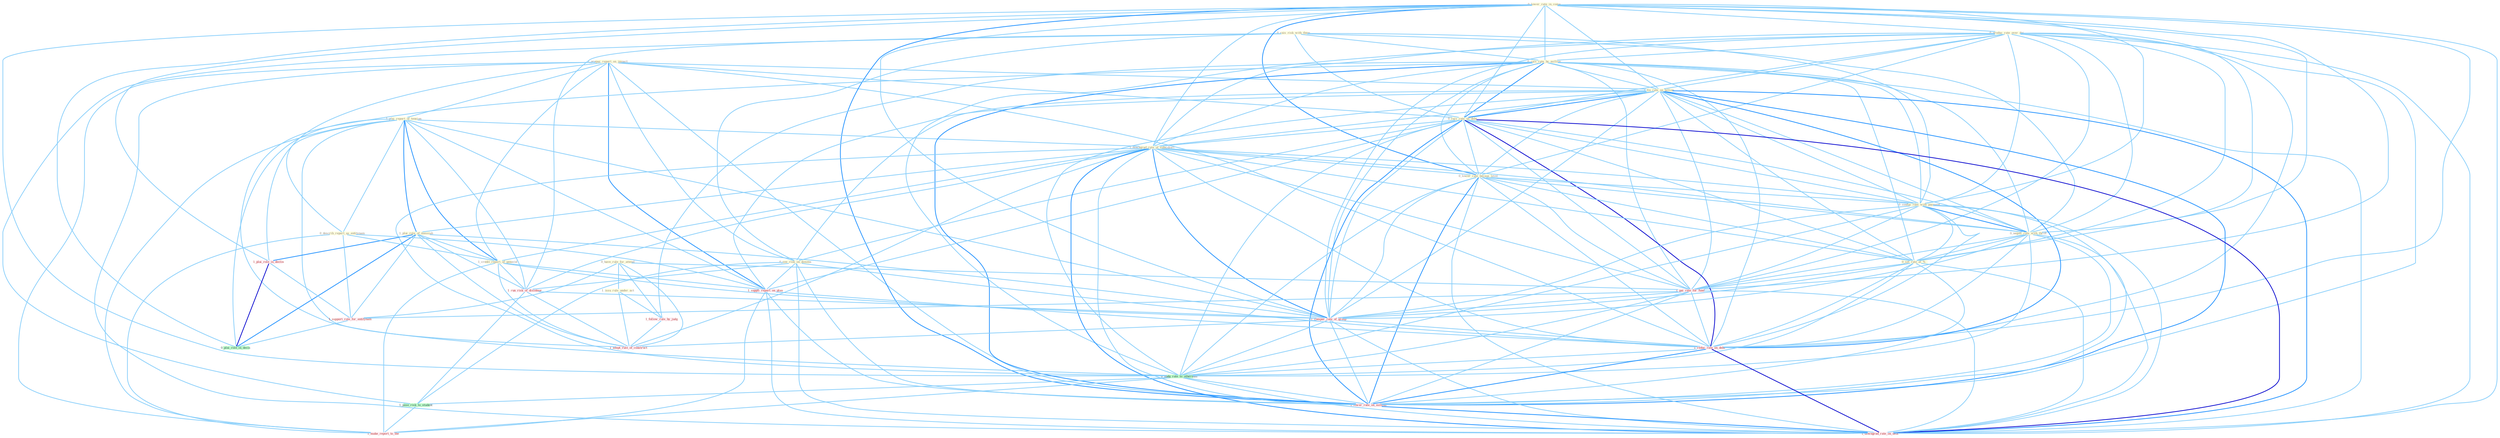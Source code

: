 Graph G{ 
    node
    [shape=polygon,style=filled,width=.5,height=.06,color="#BDFCC9",fixedsize=true,fontsize=4,
    fontcolor="#2f4f4f"];
    {node
    [color="#ffffe0", fontcolor="#8b7d6b"] "1_prepar_report_on_impact " "0_rais_risk_with_them " "0_lower_rate_in_come " "0_produc_rate_over_dai " "1_plai_report_of_tension " "0_rais_rate_by_million " "1_fix_rate_on_billion " "0_rais_rate_on_debt " "1_downgrad_rate_of_subsidiari " "1_plai_role_of_messiah " "0_lower_rate_becaus_level " "0_have_rule_for_attend " "0_describ_report_as_entitynam " "1_credit_report_of_genocid " "0_confus_rate_with_payment " "0_see_risk_on_dimens " "0_negoti_rate_with_thrift " "1_issu_rule_under_act " "0_set_rate_at_% "}
{node [color="#fff0f5", fontcolor="#b22222"] "1_run_risk_of_disintegr " "1_plai_role_in_declin " "1_suppli_report_on_plan " "1_pai_rate_for_fund " "1_follow_rule_by_judg " "1_compar_rate_of_group " "1_reduc_rate_on_debt " "1_support_role_for_entitynam " "1_adopt_rule_of_construct " "1_lower_rate_on_million " "1_downgrad_rate_on_debt " "1_make_report_to_the "}
edge [color="#B0E2FF"];

	"1_prepar_report_on_impact " -- "1_plai_report_of_tension " [w="1", color="#87cefa" ];
	"1_prepar_report_on_impact " -- "1_fix_rate_on_billion " [w="1", color="#87cefa" ];
	"1_prepar_report_on_impact " -- "0_rais_rate_on_debt " [w="1", color="#87cefa" ];
	"1_prepar_report_on_impact " -- "0_describ_report_as_entitynam " [w="1", color="#87cefa" ];
	"1_prepar_report_on_impact " -- "1_credit_report_of_genocid " [w="1", color="#87cefa" ];
	"1_prepar_report_on_impact " -- "0_see_risk_on_dimens " [w="1", color="#87cefa" ];
	"1_prepar_report_on_impact " -- "1_suppli_report_on_plan " [w="2", color="#1e90ff" , len=0.8];
	"1_prepar_report_on_impact " -- "1_reduc_rate_on_debt " [w="1", color="#87cefa" ];
	"1_prepar_report_on_impact " -- "1_lower_rate_on_million " [w="1", color="#87cefa" ];
	"1_prepar_report_on_impact " -- "1_downgrad_rate_on_debt " [w="1", color="#87cefa" ];
	"1_prepar_report_on_impact " -- "1_make_report_to_the " [w="1", color="#87cefa" ];
	"0_rais_risk_with_them " -- "0_rais_rate_by_million " [w="1", color="#87cefa" ];
	"0_rais_risk_with_them " -- "0_rais_rate_on_debt " [w="1", color="#87cefa" ];
	"0_rais_risk_with_them " -- "0_confus_rate_with_payment " [w="1", color="#87cefa" ];
	"0_rais_risk_with_them " -- "0_see_risk_on_dimens " [w="1", color="#87cefa" ];
	"0_rais_risk_with_them " -- "0_negoti_rate_with_thrift " [w="1", color="#87cefa" ];
	"0_rais_risk_with_them " -- "1_run_risk_of_disintegr " [w="1", color="#87cefa" ];
	"0_rais_risk_with_them " -- "1_pose_risk_to_student " [w="1", color="#87cefa" ];
	"0_lower_rate_in_come " -- "0_produc_rate_over_dai " [w="1", color="#87cefa" ];
	"0_lower_rate_in_come " -- "0_rais_rate_by_million " [w="1", color="#87cefa" ];
	"0_lower_rate_in_come " -- "1_fix_rate_on_billion " [w="1", color="#87cefa" ];
	"0_lower_rate_in_come " -- "0_rais_rate_on_debt " [w="1", color="#87cefa" ];
	"0_lower_rate_in_come " -- "1_downgrad_rate_of_subsidiari " [w="1", color="#87cefa" ];
	"0_lower_rate_in_come " -- "0_lower_rate_becaus_level " [w="2", color="#1e90ff" , len=0.8];
	"0_lower_rate_in_come " -- "0_confus_rate_with_payment " [w="1", color="#87cefa" ];
	"0_lower_rate_in_come " -- "0_negoti_rate_with_thrift " [w="1", color="#87cefa" ];
	"0_lower_rate_in_come " -- "0_set_rate_at_% " [w="1", color="#87cefa" ];
	"0_lower_rate_in_come " -- "1_plai_role_in_declin " [w="1", color="#87cefa" ];
	"0_lower_rate_in_come " -- "1_pai_rate_for_fund " [w="1", color="#87cefa" ];
	"0_lower_rate_in_come " -- "1_compar_rate_of_group " [w="1", color="#87cefa" ];
	"0_lower_rate_in_come " -- "1_reduc_rate_on_debt " [w="1", color="#87cefa" ];
	"0_lower_rate_in_come " -- "0_nudg_rate_to_othernum " [w="1", color="#87cefa" ];
	"0_lower_rate_in_come " -- "0_plai_role_in_decis " [w="1", color="#87cefa" ];
	"0_lower_rate_in_come " -- "1_lower_rate_on_million " [w="2", color="#1e90ff" , len=0.8];
	"0_lower_rate_in_come " -- "1_downgrad_rate_on_debt " [w="1", color="#87cefa" ];
	"0_produc_rate_over_dai " -- "0_rais_rate_by_million " [w="1", color="#87cefa" ];
	"0_produc_rate_over_dai " -- "1_fix_rate_on_billion " [w="1", color="#87cefa" ];
	"0_produc_rate_over_dai " -- "0_rais_rate_on_debt " [w="1", color="#87cefa" ];
	"0_produc_rate_over_dai " -- "1_downgrad_rate_of_subsidiari " [w="1", color="#87cefa" ];
	"0_produc_rate_over_dai " -- "0_lower_rate_becaus_level " [w="1", color="#87cefa" ];
	"0_produc_rate_over_dai " -- "0_confus_rate_with_payment " [w="1", color="#87cefa" ];
	"0_produc_rate_over_dai " -- "0_negoti_rate_with_thrift " [w="1", color="#87cefa" ];
	"0_produc_rate_over_dai " -- "0_set_rate_at_% " [w="1", color="#87cefa" ];
	"0_produc_rate_over_dai " -- "1_pai_rate_for_fund " [w="1", color="#87cefa" ];
	"0_produc_rate_over_dai " -- "1_compar_rate_of_group " [w="1", color="#87cefa" ];
	"0_produc_rate_over_dai " -- "1_reduc_rate_on_debt " [w="1", color="#87cefa" ];
	"0_produc_rate_over_dai " -- "0_nudg_rate_to_othernum " [w="1", color="#87cefa" ];
	"0_produc_rate_over_dai " -- "1_lower_rate_on_million " [w="1", color="#87cefa" ];
	"0_produc_rate_over_dai " -- "1_downgrad_rate_on_debt " [w="1", color="#87cefa" ];
	"1_plai_report_of_tension " -- "1_downgrad_rate_of_subsidiari " [w="1", color="#87cefa" ];
	"1_plai_report_of_tension " -- "1_plai_role_of_messiah " [w="2", color="#1e90ff" , len=0.8];
	"1_plai_report_of_tension " -- "0_describ_report_as_entitynam " [w="1", color="#87cefa" ];
	"1_plai_report_of_tension " -- "1_credit_report_of_genocid " [w="2", color="#1e90ff" , len=0.8];
	"1_plai_report_of_tension " -- "1_run_risk_of_disintegr " [w="1", color="#87cefa" ];
	"1_plai_report_of_tension " -- "1_plai_role_in_declin " [w="1", color="#87cefa" ];
	"1_plai_report_of_tension " -- "1_suppli_report_on_plan " [w="1", color="#87cefa" ];
	"1_plai_report_of_tension " -- "1_compar_rate_of_group " [w="1", color="#87cefa" ];
	"1_plai_report_of_tension " -- "0_plai_role_in_decis " [w="1", color="#87cefa" ];
	"1_plai_report_of_tension " -- "1_adopt_rule_of_construct " [w="1", color="#87cefa" ];
	"1_plai_report_of_tension " -- "1_make_report_to_the " [w="1", color="#87cefa" ];
	"0_rais_rate_by_million " -- "1_fix_rate_on_billion " [w="1", color="#87cefa" ];
	"0_rais_rate_by_million " -- "0_rais_rate_on_debt " [w="2", color="#1e90ff" , len=0.8];
	"0_rais_rate_by_million " -- "1_downgrad_rate_of_subsidiari " [w="1", color="#87cefa" ];
	"0_rais_rate_by_million " -- "0_lower_rate_becaus_level " [w="1", color="#87cefa" ];
	"0_rais_rate_by_million " -- "0_confus_rate_with_payment " [w="1", color="#87cefa" ];
	"0_rais_rate_by_million " -- "0_negoti_rate_with_thrift " [w="1", color="#87cefa" ];
	"0_rais_rate_by_million " -- "0_set_rate_at_% " [w="1", color="#87cefa" ];
	"0_rais_rate_by_million " -- "1_pai_rate_for_fund " [w="1", color="#87cefa" ];
	"0_rais_rate_by_million " -- "1_follow_rule_by_judg " [w="1", color="#87cefa" ];
	"0_rais_rate_by_million " -- "1_compar_rate_of_group " [w="1", color="#87cefa" ];
	"0_rais_rate_by_million " -- "1_reduc_rate_on_debt " [w="1", color="#87cefa" ];
	"0_rais_rate_by_million " -- "0_nudg_rate_to_othernum " [w="1", color="#87cefa" ];
	"0_rais_rate_by_million " -- "1_lower_rate_on_million " [w="2", color="#1e90ff" , len=0.8];
	"0_rais_rate_by_million " -- "1_downgrad_rate_on_debt " [w="1", color="#87cefa" ];
	"1_fix_rate_on_billion " -- "0_rais_rate_on_debt " [w="2", color="#1e90ff" , len=0.8];
	"1_fix_rate_on_billion " -- "1_downgrad_rate_of_subsidiari " [w="1", color="#87cefa" ];
	"1_fix_rate_on_billion " -- "0_lower_rate_becaus_level " [w="1", color="#87cefa" ];
	"1_fix_rate_on_billion " -- "0_confus_rate_with_payment " [w="1", color="#87cefa" ];
	"1_fix_rate_on_billion " -- "0_see_risk_on_dimens " [w="1", color="#87cefa" ];
	"1_fix_rate_on_billion " -- "0_negoti_rate_with_thrift " [w="1", color="#87cefa" ];
	"1_fix_rate_on_billion " -- "0_set_rate_at_% " [w="1", color="#87cefa" ];
	"1_fix_rate_on_billion " -- "1_suppli_report_on_plan " [w="1", color="#87cefa" ];
	"1_fix_rate_on_billion " -- "1_pai_rate_for_fund " [w="1", color="#87cefa" ];
	"1_fix_rate_on_billion " -- "1_compar_rate_of_group " [w="1", color="#87cefa" ];
	"1_fix_rate_on_billion " -- "1_reduc_rate_on_debt " [w="2", color="#1e90ff" , len=0.8];
	"1_fix_rate_on_billion " -- "0_nudg_rate_to_othernum " [w="1", color="#87cefa" ];
	"1_fix_rate_on_billion " -- "1_lower_rate_on_million " [w="2", color="#1e90ff" , len=0.8];
	"1_fix_rate_on_billion " -- "1_downgrad_rate_on_debt " [w="2", color="#1e90ff" , len=0.8];
	"0_rais_rate_on_debt " -- "1_downgrad_rate_of_subsidiari " [w="1", color="#87cefa" ];
	"0_rais_rate_on_debt " -- "0_lower_rate_becaus_level " [w="1", color="#87cefa" ];
	"0_rais_rate_on_debt " -- "0_confus_rate_with_payment " [w="1", color="#87cefa" ];
	"0_rais_rate_on_debt " -- "0_see_risk_on_dimens " [w="1", color="#87cefa" ];
	"0_rais_rate_on_debt " -- "0_negoti_rate_with_thrift " [w="1", color="#87cefa" ];
	"0_rais_rate_on_debt " -- "0_set_rate_at_% " [w="1", color="#87cefa" ];
	"0_rais_rate_on_debt " -- "1_suppli_report_on_plan " [w="1", color="#87cefa" ];
	"0_rais_rate_on_debt " -- "1_pai_rate_for_fund " [w="1", color="#87cefa" ];
	"0_rais_rate_on_debt " -- "1_compar_rate_of_group " [w="1", color="#87cefa" ];
	"0_rais_rate_on_debt " -- "1_reduc_rate_on_debt " [w="3", color="#0000cd" , len=0.6];
	"0_rais_rate_on_debt " -- "0_nudg_rate_to_othernum " [w="1", color="#87cefa" ];
	"0_rais_rate_on_debt " -- "1_lower_rate_on_million " [w="2", color="#1e90ff" , len=0.8];
	"0_rais_rate_on_debt " -- "1_downgrad_rate_on_debt " [w="3", color="#0000cd" , len=0.6];
	"1_downgrad_rate_of_subsidiari " -- "1_plai_role_of_messiah " [w="1", color="#87cefa" ];
	"1_downgrad_rate_of_subsidiari " -- "0_lower_rate_becaus_level " [w="1", color="#87cefa" ];
	"1_downgrad_rate_of_subsidiari " -- "1_credit_report_of_genocid " [w="1", color="#87cefa" ];
	"1_downgrad_rate_of_subsidiari " -- "0_confus_rate_with_payment " [w="1", color="#87cefa" ];
	"1_downgrad_rate_of_subsidiari " -- "0_negoti_rate_with_thrift " [w="1", color="#87cefa" ];
	"1_downgrad_rate_of_subsidiari " -- "0_set_rate_at_% " [w="1", color="#87cefa" ];
	"1_downgrad_rate_of_subsidiari " -- "1_run_risk_of_disintegr " [w="1", color="#87cefa" ];
	"1_downgrad_rate_of_subsidiari " -- "1_pai_rate_for_fund " [w="1", color="#87cefa" ];
	"1_downgrad_rate_of_subsidiari " -- "1_compar_rate_of_group " [w="2", color="#1e90ff" , len=0.8];
	"1_downgrad_rate_of_subsidiari " -- "1_reduc_rate_on_debt " [w="1", color="#87cefa" ];
	"1_downgrad_rate_of_subsidiari " -- "0_nudg_rate_to_othernum " [w="1", color="#87cefa" ];
	"1_downgrad_rate_of_subsidiari " -- "1_adopt_rule_of_construct " [w="1", color="#87cefa" ];
	"1_downgrad_rate_of_subsidiari " -- "1_lower_rate_on_million " [w="1", color="#87cefa" ];
	"1_downgrad_rate_of_subsidiari " -- "1_downgrad_rate_on_debt " [w="2", color="#1e90ff" , len=0.8];
	"1_plai_role_of_messiah " -- "1_credit_report_of_genocid " [w="1", color="#87cefa" ];
	"1_plai_role_of_messiah " -- "1_run_risk_of_disintegr " [w="1", color="#87cefa" ];
	"1_plai_role_of_messiah " -- "1_plai_role_in_declin " [w="2", color="#1e90ff" , len=0.8];
	"1_plai_role_of_messiah " -- "1_compar_rate_of_group " [w="1", color="#87cefa" ];
	"1_plai_role_of_messiah " -- "1_support_role_for_entitynam " [w="1", color="#87cefa" ];
	"1_plai_role_of_messiah " -- "0_plai_role_in_decis " [w="2", color="#1e90ff" , len=0.8];
	"1_plai_role_of_messiah " -- "1_adopt_rule_of_construct " [w="1", color="#87cefa" ];
	"0_lower_rate_becaus_level " -- "0_confus_rate_with_payment " [w="1", color="#87cefa" ];
	"0_lower_rate_becaus_level " -- "0_negoti_rate_with_thrift " [w="1", color="#87cefa" ];
	"0_lower_rate_becaus_level " -- "0_set_rate_at_% " [w="1", color="#87cefa" ];
	"0_lower_rate_becaus_level " -- "1_pai_rate_for_fund " [w="1", color="#87cefa" ];
	"0_lower_rate_becaus_level " -- "1_compar_rate_of_group " [w="1", color="#87cefa" ];
	"0_lower_rate_becaus_level " -- "1_reduc_rate_on_debt " [w="1", color="#87cefa" ];
	"0_lower_rate_becaus_level " -- "0_nudg_rate_to_othernum " [w="1", color="#87cefa" ];
	"0_lower_rate_becaus_level " -- "1_lower_rate_on_million " [w="2", color="#1e90ff" , len=0.8];
	"0_lower_rate_becaus_level " -- "1_downgrad_rate_on_debt " [w="1", color="#87cefa" ];
	"0_have_rule_for_attend " -- "1_issu_rule_under_act " [w="1", color="#87cefa" ];
	"0_have_rule_for_attend " -- "1_pai_rate_for_fund " [w="1", color="#87cefa" ];
	"0_have_rule_for_attend " -- "1_follow_rule_by_judg " [w="1", color="#87cefa" ];
	"0_have_rule_for_attend " -- "1_support_role_for_entitynam " [w="1", color="#87cefa" ];
	"0_have_rule_for_attend " -- "1_adopt_rule_of_construct " [w="1", color="#87cefa" ];
	"0_describ_report_as_entitynam " -- "1_credit_report_of_genocid " [w="1", color="#87cefa" ];
	"0_describ_report_as_entitynam " -- "1_suppli_report_on_plan " [w="1", color="#87cefa" ];
	"0_describ_report_as_entitynam " -- "1_support_role_for_entitynam " [w="1", color="#87cefa" ];
	"0_describ_report_as_entitynam " -- "1_make_report_to_the " [w="1", color="#87cefa" ];
	"1_credit_report_of_genocid " -- "1_run_risk_of_disintegr " [w="1", color="#87cefa" ];
	"1_credit_report_of_genocid " -- "1_suppli_report_on_plan " [w="1", color="#87cefa" ];
	"1_credit_report_of_genocid " -- "1_compar_rate_of_group " [w="1", color="#87cefa" ];
	"1_credit_report_of_genocid " -- "1_adopt_rule_of_construct " [w="1", color="#87cefa" ];
	"1_credit_report_of_genocid " -- "1_make_report_to_the " [w="1", color="#87cefa" ];
	"0_confus_rate_with_payment " -- "0_negoti_rate_with_thrift " [w="2", color="#1e90ff" , len=0.8];
	"0_confus_rate_with_payment " -- "0_set_rate_at_% " [w="1", color="#87cefa" ];
	"0_confus_rate_with_payment " -- "1_pai_rate_for_fund " [w="1", color="#87cefa" ];
	"0_confus_rate_with_payment " -- "1_compar_rate_of_group " [w="1", color="#87cefa" ];
	"0_confus_rate_with_payment " -- "1_reduc_rate_on_debt " [w="1", color="#87cefa" ];
	"0_confus_rate_with_payment " -- "0_nudg_rate_to_othernum " [w="1", color="#87cefa" ];
	"0_confus_rate_with_payment " -- "1_lower_rate_on_million " [w="1", color="#87cefa" ];
	"0_confus_rate_with_payment " -- "1_downgrad_rate_on_debt " [w="1", color="#87cefa" ];
	"0_see_risk_on_dimens " -- "1_run_risk_of_disintegr " [w="1", color="#87cefa" ];
	"0_see_risk_on_dimens " -- "1_suppli_report_on_plan " [w="1", color="#87cefa" ];
	"0_see_risk_on_dimens " -- "1_reduc_rate_on_debt " [w="1", color="#87cefa" ];
	"0_see_risk_on_dimens " -- "1_pose_risk_to_student " [w="1", color="#87cefa" ];
	"0_see_risk_on_dimens " -- "1_lower_rate_on_million " [w="1", color="#87cefa" ];
	"0_see_risk_on_dimens " -- "1_downgrad_rate_on_debt " [w="1", color="#87cefa" ];
	"0_negoti_rate_with_thrift " -- "0_set_rate_at_% " [w="1", color="#87cefa" ];
	"0_negoti_rate_with_thrift " -- "1_pai_rate_for_fund " [w="1", color="#87cefa" ];
	"0_negoti_rate_with_thrift " -- "1_compar_rate_of_group " [w="1", color="#87cefa" ];
	"0_negoti_rate_with_thrift " -- "1_reduc_rate_on_debt " [w="1", color="#87cefa" ];
	"0_negoti_rate_with_thrift " -- "0_nudg_rate_to_othernum " [w="1", color="#87cefa" ];
	"0_negoti_rate_with_thrift " -- "1_lower_rate_on_million " [w="1", color="#87cefa" ];
	"0_negoti_rate_with_thrift " -- "1_downgrad_rate_on_debt " [w="1", color="#87cefa" ];
	"1_issu_rule_under_act " -- "1_follow_rule_by_judg " [w="1", color="#87cefa" ];
	"1_issu_rule_under_act " -- "1_adopt_rule_of_construct " [w="1", color="#87cefa" ];
	"0_set_rate_at_% " -- "1_pai_rate_for_fund " [w="1", color="#87cefa" ];
	"0_set_rate_at_% " -- "1_compar_rate_of_group " [w="1", color="#87cefa" ];
	"0_set_rate_at_% " -- "1_reduc_rate_on_debt " [w="1", color="#87cefa" ];
	"0_set_rate_at_% " -- "0_nudg_rate_to_othernum " [w="1", color="#87cefa" ];
	"0_set_rate_at_% " -- "1_lower_rate_on_million " [w="1", color="#87cefa" ];
	"0_set_rate_at_% " -- "1_downgrad_rate_on_debt " [w="1", color="#87cefa" ];
	"1_run_risk_of_disintegr " -- "1_compar_rate_of_group " [w="1", color="#87cefa" ];
	"1_run_risk_of_disintegr " -- "1_pose_risk_to_student " [w="1", color="#87cefa" ];
	"1_run_risk_of_disintegr " -- "1_adopt_rule_of_construct " [w="1", color="#87cefa" ];
	"1_plai_role_in_declin " -- "1_support_role_for_entitynam " [w="1", color="#87cefa" ];
	"1_plai_role_in_declin " -- "0_plai_role_in_decis " [w="3", color="#0000cd" , len=0.6];
	"1_suppli_report_on_plan " -- "1_reduc_rate_on_debt " [w="1", color="#87cefa" ];
	"1_suppli_report_on_plan " -- "1_lower_rate_on_million " [w="1", color="#87cefa" ];
	"1_suppli_report_on_plan " -- "1_downgrad_rate_on_debt " [w="1", color="#87cefa" ];
	"1_suppli_report_on_plan " -- "1_make_report_to_the " [w="1", color="#87cefa" ];
	"1_pai_rate_for_fund " -- "1_compar_rate_of_group " [w="1", color="#87cefa" ];
	"1_pai_rate_for_fund " -- "1_reduc_rate_on_debt " [w="1", color="#87cefa" ];
	"1_pai_rate_for_fund " -- "0_nudg_rate_to_othernum " [w="1", color="#87cefa" ];
	"1_pai_rate_for_fund " -- "1_support_role_for_entitynam " [w="1", color="#87cefa" ];
	"1_pai_rate_for_fund " -- "1_lower_rate_on_million " [w="1", color="#87cefa" ];
	"1_pai_rate_for_fund " -- "1_downgrad_rate_on_debt " [w="1", color="#87cefa" ];
	"1_follow_rule_by_judg " -- "1_adopt_rule_of_construct " [w="1", color="#87cefa" ];
	"1_compar_rate_of_group " -- "1_reduc_rate_on_debt " [w="1", color="#87cefa" ];
	"1_compar_rate_of_group " -- "0_nudg_rate_to_othernum " [w="1", color="#87cefa" ];
	"1_compar_rate_of_group " -- "1_adopt_rule_of_construct " [w="1", color="#87cefa" ];
	"1_compar_rate_of_group " -- "1_lower_rate_on_million " [w="1", color="#87cefa" ];
	"1_compar_rate_of_group " -- "1_downgrad_rate_on_debt " [w="1", color="#87cefa" ];
	"1_reduc_rate_on_debt " -- "0_nudg_rate_to_othernum " [w="1", color="#87cefa" ];
	"1_reduc_rate_on_debt " -- "1_lower_rate_on_million " [w="2", color="#1e90ff" , len=0.8];
	"1_reduc_rate_on_debt " -- "1_downgrad_rate_on_debt " [w="3", color="#0000cd" , len=0.6];
	"0_nudg_rate_to_othernum " -- "1_pose_risk_to_student " [w="1", color="#87cefa" ];
	"0_nudg_rate_to_othernum " -- "1_lower_rate_on_million " [w="1", color="#87cefa" ];
	"0_nudg_rate_to_othernum " -- "1_downgrad_rate_on_debt " [w="1", color="#87cefa" ];
	"0_nudg_rate_to_othernum " -- "1_make_report_to_the " [w="1", color="#87cefa" ];
	"1_support_role_for_entitynam " -- "0_plai_role_in_decis " [w="1", color="#87cefa" ];
	"1_pose_risk_to_student " -- "1_make_report_to_the " [w="1", color="#87cefa" ];
	"1_lower_rate_on_million " -- "1_downgrad_rate_on_debt " [w="2", color="#1e90ff" , len=0.8];
}